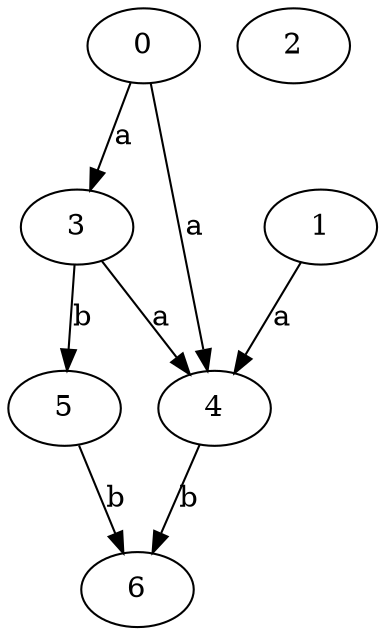 strict digraph  {
0;
1;
3;
2;
4;
5;
6;
0 -> 3  [label=a];
0 -> 4  [label=a];
1 -> 4  [label=a];
3 -> 4  [label=a];
3 -> 5  [label=b];
4 -> 6  [label=b];
5 -> 6  [label=b];
}
